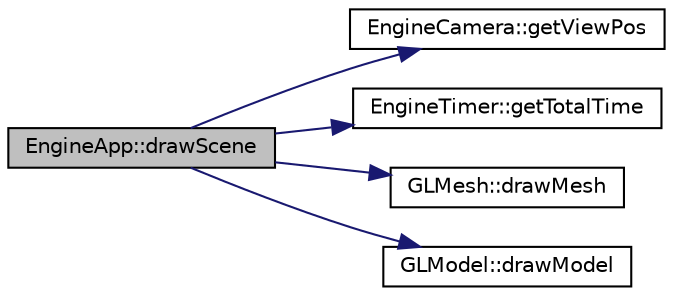 digraph "EngineApp::drawScene"
{
  edge [fontname="Helvetica",fontsize="10",labelfontname="Helvetica",labelfontsize="10"];
  node [fontname="Helvetica",fontsize="10",shape=record];
  rankdir="LR";
  Node25 [label="EngineApp::drawScene",height=0.2,width=0.4,color="black", fillcolor="grey75", style="filled", fontcolor="black"];
  Node25 -> Node26 [color="midnightblue",fontsize="10",style="solid",fontname="Helvetica"];
  Node26 [label="EngineCamera::getViewPos",height=0.2,width=0.4,color="black", fillcolor="white", style="filled",URL="$class_engine_camera.html#a7f5dedfd5d3b47396d3ae641afeb08e1",tooltip="return View position vector. "];
  Node25 -> Node27 [color="midnightblue",fontsize="10",style="solid",fontname="Helvetica"];
  Node27 [label="EngineTimer::getTotalTime",height=0.2,width=0.4,color="black", fillcolor="white", style="filled",URL="$class_engine_timer.html#a5023bddd2edc8874bc60dab6aa9df599"];
  Node25 -> Node28 [color="midnightblue",fontsize="10",style="solid",fontname="Helvetica"];
  Node28 [label="GLMesh::drawMesh",height=0.2,width=0.4,color="black", fillcolor="white", style="filled",URL="$class_g_l_mesh.html#a5328debc37b384d7e55b573c72988b28"];
  Node25 -> Node29 [color="midnightblue",fontsize="10",style="solid",fontname="Helvetica"];
  Node29 [label="GLModel::drawModel",height=0.2,width=0.4,color="black", fillcolor="white", style="filled",URL="$class_g_l_model.html#a641769d43c17896c2de6de362a62618b",tooltip="draw call for model. "];
}
